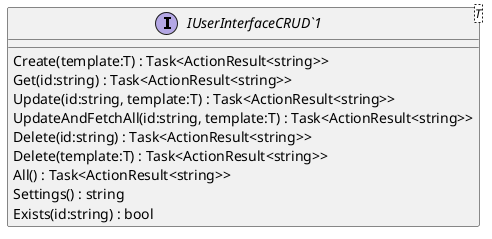 @startuml
interface "IUserInterfaceCRUD`1"<T> {
    Create(template:T) : Task<ActionResult<string>>
    Get(id:string) : Task<ActionResult<string>>
    Update(id:string, template:T) : Task<ActionResult<string>>
    UpdateAndFetchAll(id:string, template:T) : Task<ActionResult<string>>
    Delete(id:string) : Task<ActionResult<string>>
    Delete(template:T) : Task<ActionResult<string>>
    All() : Task<ActionResult<string>>
    Settings() : string
    Exists(id:string) : bool
}
@enduml
